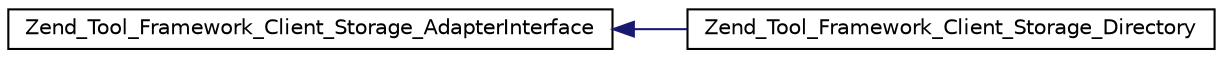 digraph G
{
  edge [fontname="Helvetica",fontsize="10",labelfontname="Helvetica",labelfontsize="10"];
  node [fontname="Helvetica",fontsize="10",shape=record];
  rankdir="LR";
  Node1 [label="Zend_Tool_Framework_Client_Storage_AdapterInterface",height=0.2,width=0.4,color="black", fillcolor="white", style="filled",URL="$interface_zend___tool___framework___client___storage___adapter_interface.html"];
  Node1 -> Node2 [dir="back",color="midnightblue",fontsize="10",style="solid",fontname="Helvetica"];
  Node2 [label="Zend_Tool_Framework_Client_Storage_Directory",height=0.2,width=0.4,color="black", fillcolor="white", style="filled",URL="$class_zend___tool___framework___client___storage___directory.html"];
}
